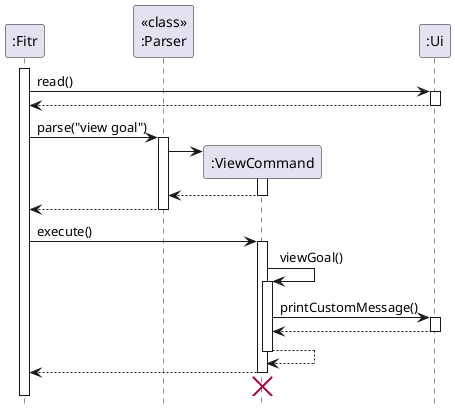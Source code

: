 @startuml
skinparam Shadowing false

participant ":Fitr"
participant "<<class>>\n:Parser"
participant ":ViewCommand"

activate ":Fitr"
":Fitr" -> ":Ui" : read()
activate ":Ui"
":Fitr" <-- ":Ui"
deactivate ":Ui"

":Fitr" -> "<<class>>\n:Parser" : parse("view goal")
activate "<<class>>\n:Parser"
create ":ViewCommand"
"<<class>>\n:Parser" -> ":ViewCommand" ++
return
":Fitr" <-- "<<class>>\n:Parser"
deactivate "<<class>>\n:Parser"

":Fitr" -> ":ViewCommand" : execute()
activate ":ViewCommand"
":ViewCommand" -> ":ViewCommand" : viewGoal()
activate ":ViewCommand"
":ViewCommand" -> ":Ui" : printCustomMessage()
activate ":Ui"
return
return

":ViewCommand" --> ":Fitr"
deactivate ":ViewCommand"
":ViewCommand" -[hidden]-> ":Fitr"
destroy ":ViewCommand"

hide footbox
@enduml